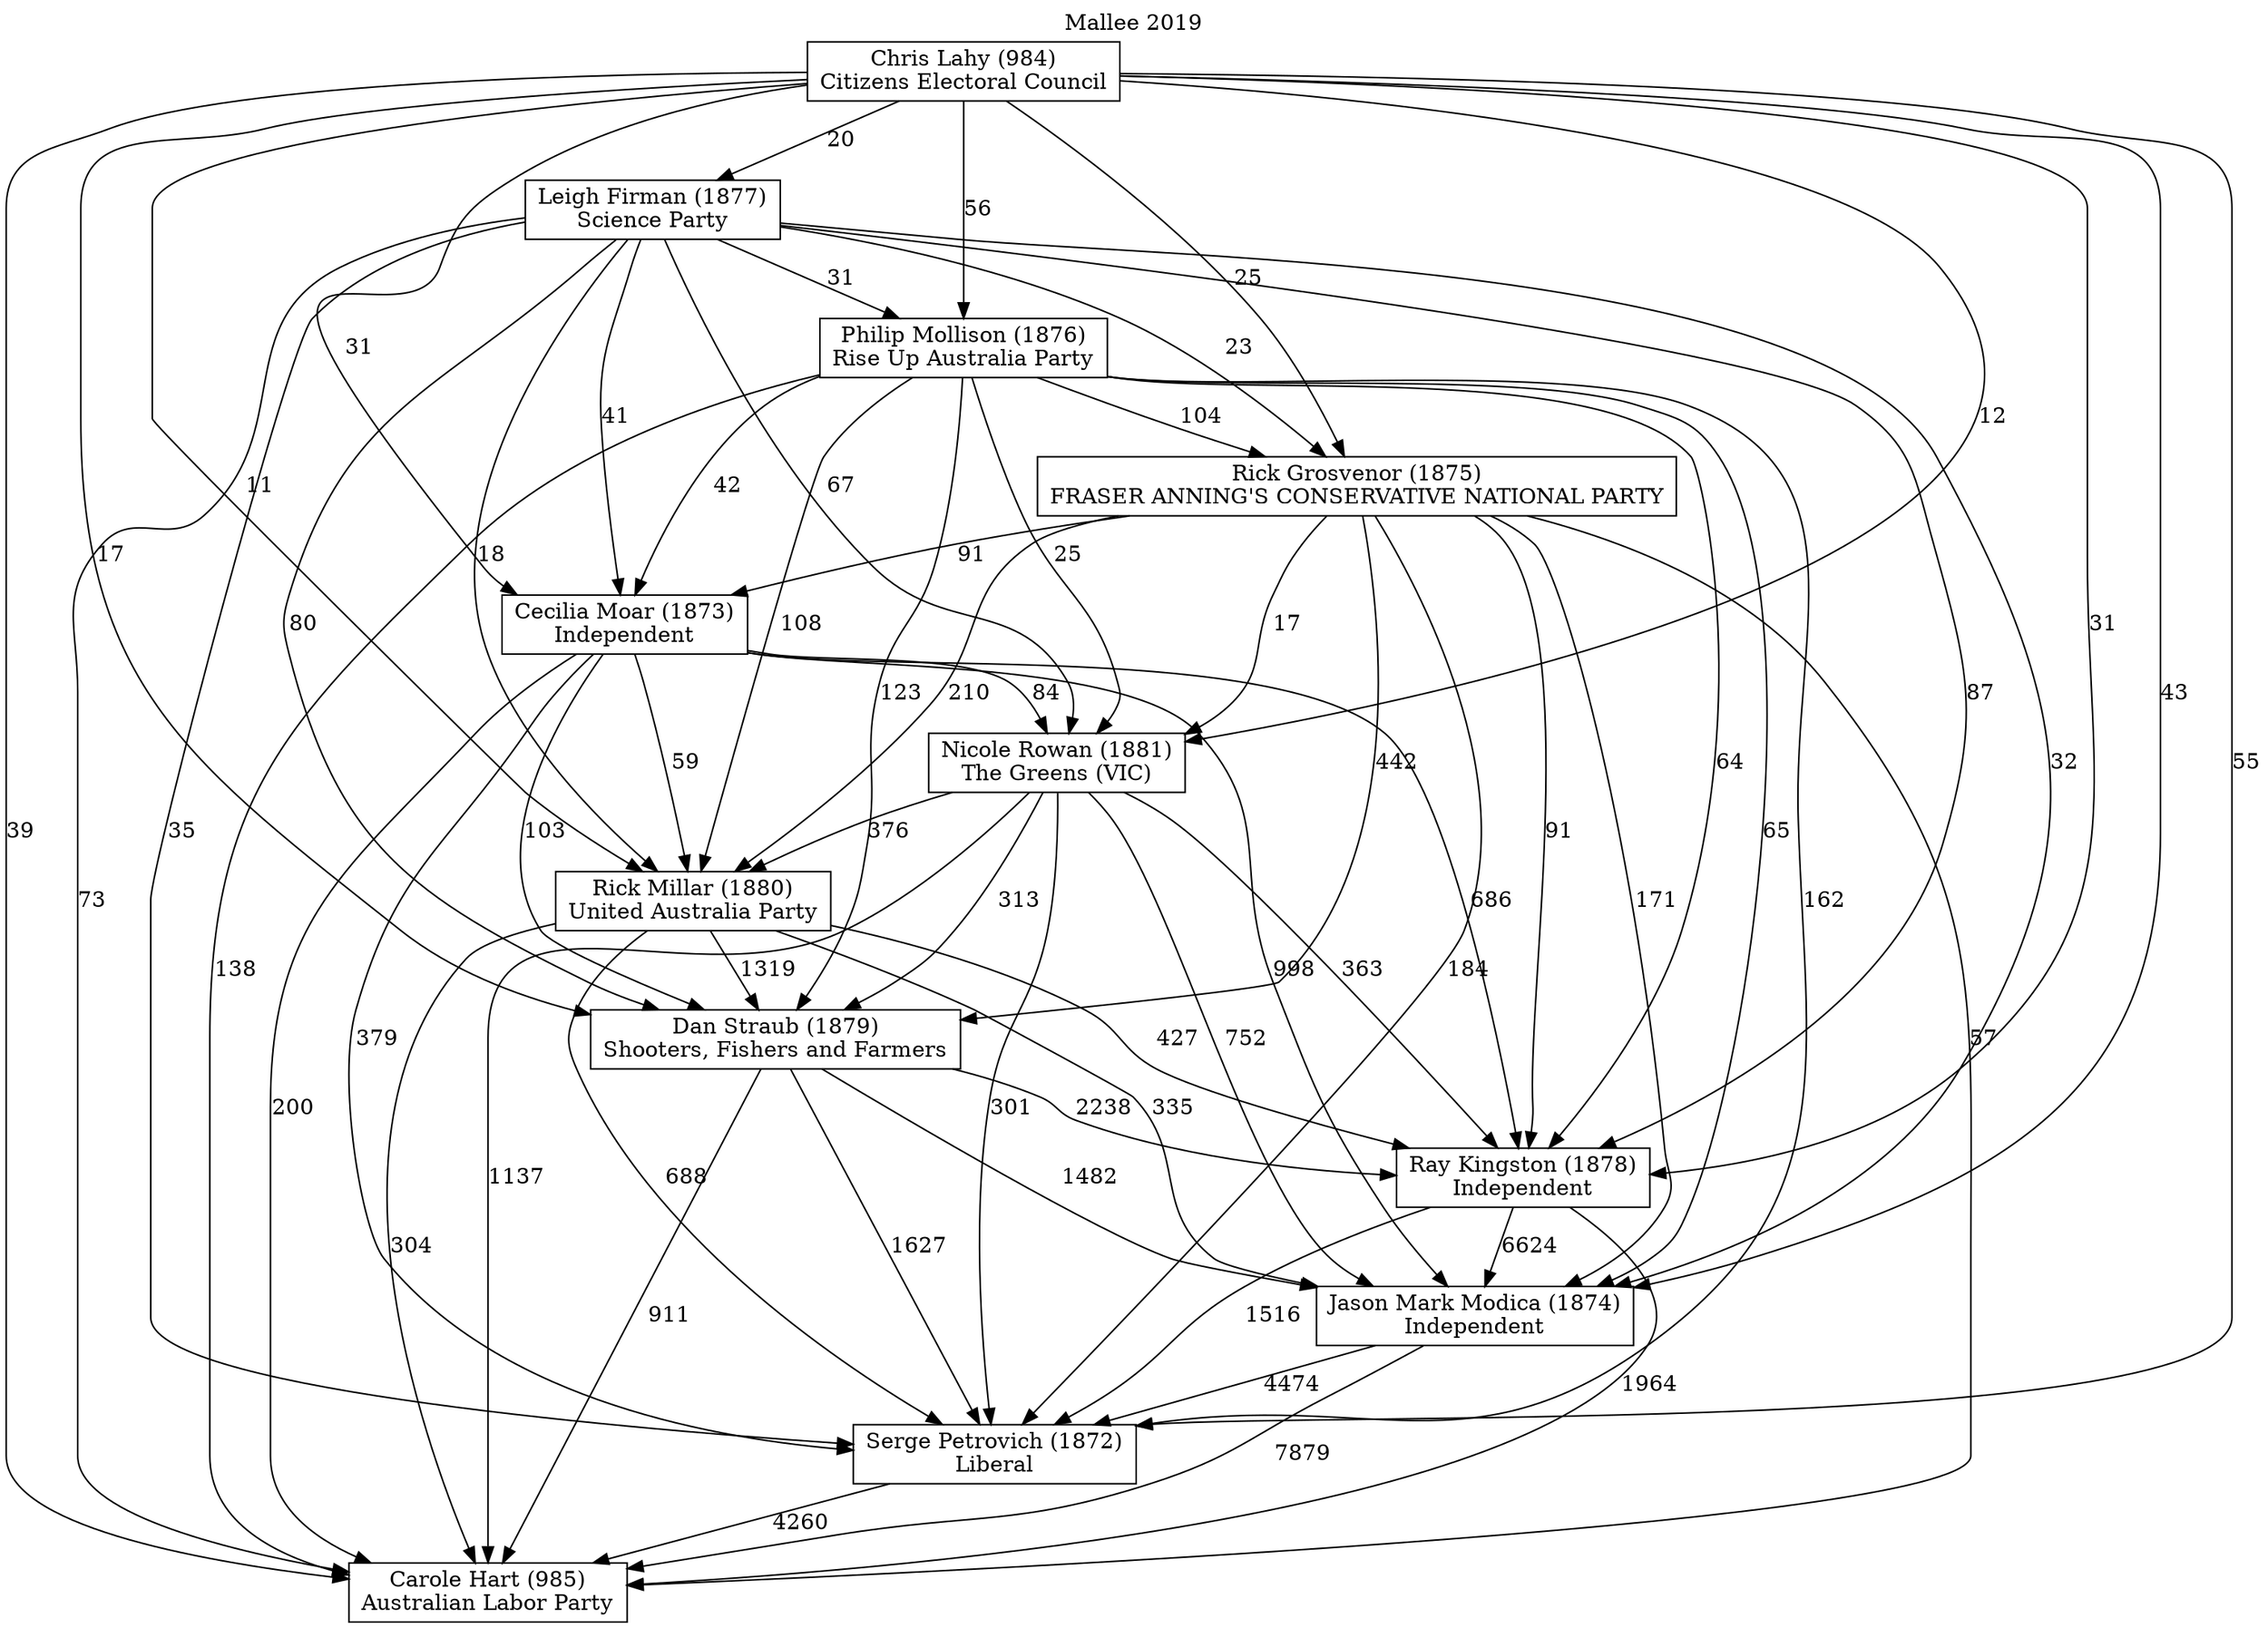 // House preference flow
digraph "Carole Hart (985)_Mallee_2019" {
	graph [label="Mallee 2019" labelloc=t mclimit=10]
	node [shape=box]
	"Carole Hart (985)" [label="Carole Hart (985)
Australian Labor Party"]
	"Cecilia Moar (1873)" [label="Cecilia Moar (1873)
Independent"]
	"Chris Lahy (984)" [label="Chris Lahy (984)
Citizens Electoral Council"]
	"Dan Straub (1879)" [label="Dan Straub (1879)
Shooters, Fishers and Farmers"]
	"Jason Mark Modica (1874)" [label="Jason Mark Modica (1874)
Independent"]
	"Leigh Firman (1877)" [label="Leigh Firman (1877)
Science Party"]
	"Nicole Rowan (1881)" [label="Nicole Rowan (1881)
The Greens (VIC)"]
	"Philip Mollison (1876)" [label="Philip Mollison (1876)
Rise Up Australia Party"]
	"Ray Kingston (1878)" [label="Ray Kingston (1878)
Independent"]
	"Rick Grosvenor (1875)" [label="Rick Grosvenor (1875)
FRASER ANNING'S CONSERVATIVE NATIONAL PARTY"]
	"Rick Millar (1880)" [label="Rick Millar (1880)
United Australia Party"]
	"Serge Petrovich (1872)" [label="Serge Petrovich (1872)
Liberal"]
	"Cecilia Moar (1873)" -> "Carole Hart (985)" [label=200]
	"Cecilia Moar (1873)" -> "Dan Straub (1879)" [label=103]
	"Cecilia Moar (1873)" -> "Jason Mark Modica (1874)" [label=998]
	"Cecilia Moar (1873)" -> "Nicole Rowan (1881)" [label=84]
	"Cecilia Moar (1873)" -> "Ray Kingston (1878)" [label=686]
	"Cecilia Moar (1873)" -> "Rick Millar (1880)" [label=59]
	"Cecilia Moar (1873)" -> "Serge Petrovich (1872)" [label=379]
	"Chris Lahy (984)" -> "Carole Hart (985)" [label=39]
	"Chris Lahy (984)" -> "Cecilia Moar (1873)" [label=31]
	"Chris Lahy (984)" -> "Dan Straub (1879)" [label=17]
	"Chris Lahy (984)" -> "Jason Mark Modica (1874)" [label=43]
	"Chris Lahy (984)" -> "Leigh Firman (1877)" [label=20]
	"Chris Lahy (984)" -> "Nicole Rowan (1881)" [label=12]
	"Chris Lahy (984)" -> "Philip Mollison (1876)" [label=56]
	"Chris Lahy (984)" -> "Ray Kingston (1878)" [label=31]
	"Chris Lahy (984)" -> "Rick Grosvenor (1875)" [label=25]
	"Chris Lahy (984)" -> "Rick Millar (1880)" [label=11]
	"Chris Lahy (984)" -> "Serge Petrovich (1872)" [label=55]
	"Dan Straub (1879)" -> "Carole Hart (985)" [label=911]
	"Dan Straub (1879)" -> "Jason Mark Modica (1874)" [label=1482]
	"Dan Straub (1879)" -> "Ray Kingston (1878)" [label=2238]
	"Dan Straub (1879)" -> "Serge Petrovich (1872)" [label=1627]
	"Jason Mark Modica (1874)" -> "Carole Hart (985)" [label=7879]
	"Jason Mark Modica (1874)" -> "Serge Petrovich (1872)" [label=4474]
	"Leigh Firman (1877)" -> "Carole Hart (985)" [label=73]
	"Leigh Firman (1877)" -> "Cecilia Moar (1873)" [label=41]
	"Leigh Firman (1877)" -> "Dan Straub (1879)" [label=80]
	"Leigh Firman (1877)" -> "Jason Mark Modica (1874)" [label=32]
	"Leigh Firman (1877)" -> "Nicole Rowan (1881)" [label=67]
	"Leigh Firman (1877)" -> "Philip Mollison (1876)" [label=31]
	"Leigh Firman (1877)" -> "Ray Kingston (1878)" [label=87]
	"Leigh Firman (1877)" -> "Rick Grosvenor (1875)" [label=23]
	"Leigh Firman (1877)" -> "Rick Millar (1880)" [label=18]
	"Leigh Firman (1877)" -> "Serge Petrovich (1872)" [label=35]
	"Nicole Rowan (1881)" -> "Carole Hart (985)" [label=1137]
	"Nicole Rowan (1881)" -> "Dan Straub (1879)" [label=313]
	"Nicole Rowan (1881)" -> "Jason Mark Modica (1874)" [label=752]
	"Nicole Rowan (1881)" -> "Ray Kingston (1878)" [label=363]
	"Nicole Rowan (1881)" -> "Rick Millar (1880)" [label=376]
	"Nicole Rowan (1881)" -> "Serge Petrovich (1872)" [label=301]
	"Philip Mollison (1876)" -> "Carole Hart (985)" [label=138]
	"Philip Mollison (1876)" -> "Cecilia Moar (1873)" [label=42]
	"Philip Mollison (1876)" -> "Dan Straub (1879)" [label=123]
	"Philip Mollison (1876)" -> "Jason Mark Modica (1874)" [label=65]
	"Philip Mollison (1876)" -> "Nicole Rowan (1881)" [label=25]
	"Philip Mollison (1876)" -> "Ray Kingston (1878)" [label=64]
	"Philip Mollison (1876)" -> "Rick Grosvenor (1875)" [label=104]
	"Philip Mollison (1876)" -> "Rick Millar (1880)" [label=108]
	"Philip Mollison (1876)" -> "Serge Petrovich (1872)" [label=162]
	"Ray Kingston (1878)" -> "Carole Hart (985)" [label=1964]
	"Ray Kingston (1878)" -> "Jason Mark Modica (1874)" [label=6624]
	"Ray Kingston (1878)" -> "Serge Petrovich (1872)" [label=1516]
	"Rick Grosvenor (1875)" -> "Carole Hart (985)" [label=57]
	"Rick Grosvenor (1875)" -> "Cecilia Moar (1873)" [label=91]
	"Rick Grosvenor (1875)" -> "Dan Straub (1879)" [label=442]
	"Rick Grosvenor (1875)" -> "Jason Mark Modica (1874)" [label=171]
	"Rick Grosvenor (1875)" -> "Nicole Rowan (1881)" [label=17]
	"Rick Grosvenor (1875)" -> "Ray Kingston (1878)" [label=91]
	"Rick Grosvenor (1875)" -> "Rick Millar (1880)" [label=210]
	"Rick Grosvenor (1875)" -> "Serge Petrovich (1872)" [label=184]
	"Rick Millar (1880)" -> "Carole Hart (985)" [label=304]
	"Rick Millar (1880)" -> "Dan Straub (1879)" [label=1319]
	"Rick Millar (1880)" -> "Jason Mark Modica (1874)" [label=335]
	"Rick Millar (1880)" -> "Ray Kingston (1878)" [label=427]
	"Rick Millar (1880)" -> "Serge Petrovich (1872)" [label=688]
	"Serge Petrovich (1872)" -> "Carole Hart (985)" [label=4260]
}
